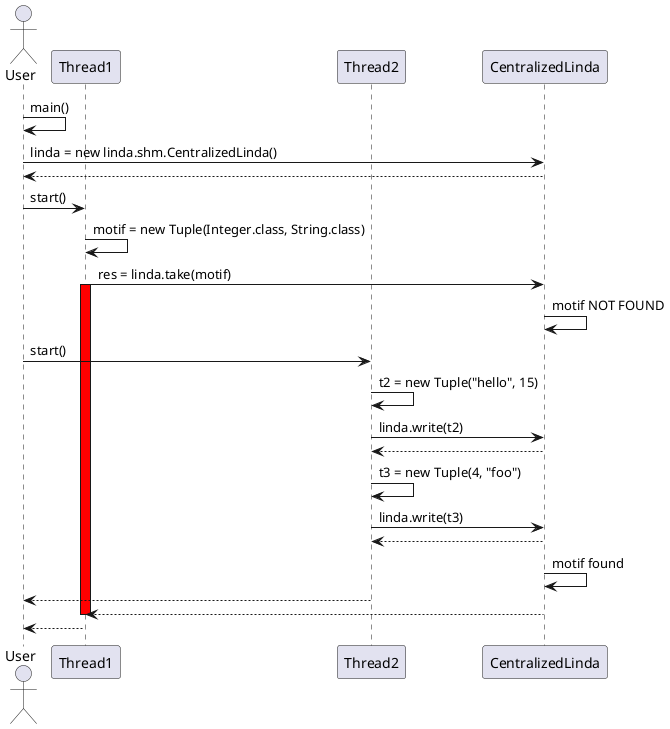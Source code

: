 @startuml

actor User
participant Thread1
participant Thread2
participant "CentralizedLinda" as Linda

User -> User: main()

User -> Linda: linda = new linda.shm.CentralizedLinda()

Linda --> User

User -> Thread1: start()

Thread1 -> Thread1 : motif = new Tuple(Integer.class, String.class)

Thread1 -> Linda: res = linda.take(motif)

activate Thread1 #red

Linda -> Linda : motif NOT FOUND

User -> Thread2: start()

Thread2 -> Thread2: t2 = new Tuple("hello", 15)

Thread2 -> Linda: linda.write(t2)

Linda --> Thread2

Thread2 -> Thread2: t3 = new Tuple(4, "foo")

Thread2 -> Linda: linda.write(t3)

Linda --> Thread2

Linda -> Linda : motif found

Thread2 --> User

Linda --> Thread1

deactivate Thread1

Thread1 --> User

@enduml

